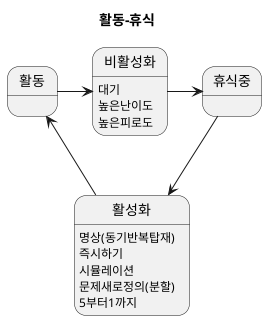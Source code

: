 @startuml 활동

title 활동-휴식

state 활성화: 명상(동기반복탑재)
state 활성화: 즉시하기
state 활성화: 시뮬레이션
state 활성화: 문제새로정의(분할)
state 활성화: 5부터1까지
state 비활성화: 대기
state 비활성화: 높은난이도
state 비활성화: 높은피로도

활동 -> 비활성화
휴식중 --> 활성화
비활성화 -> 휴식중
활성화 -> 활동

@enduml

